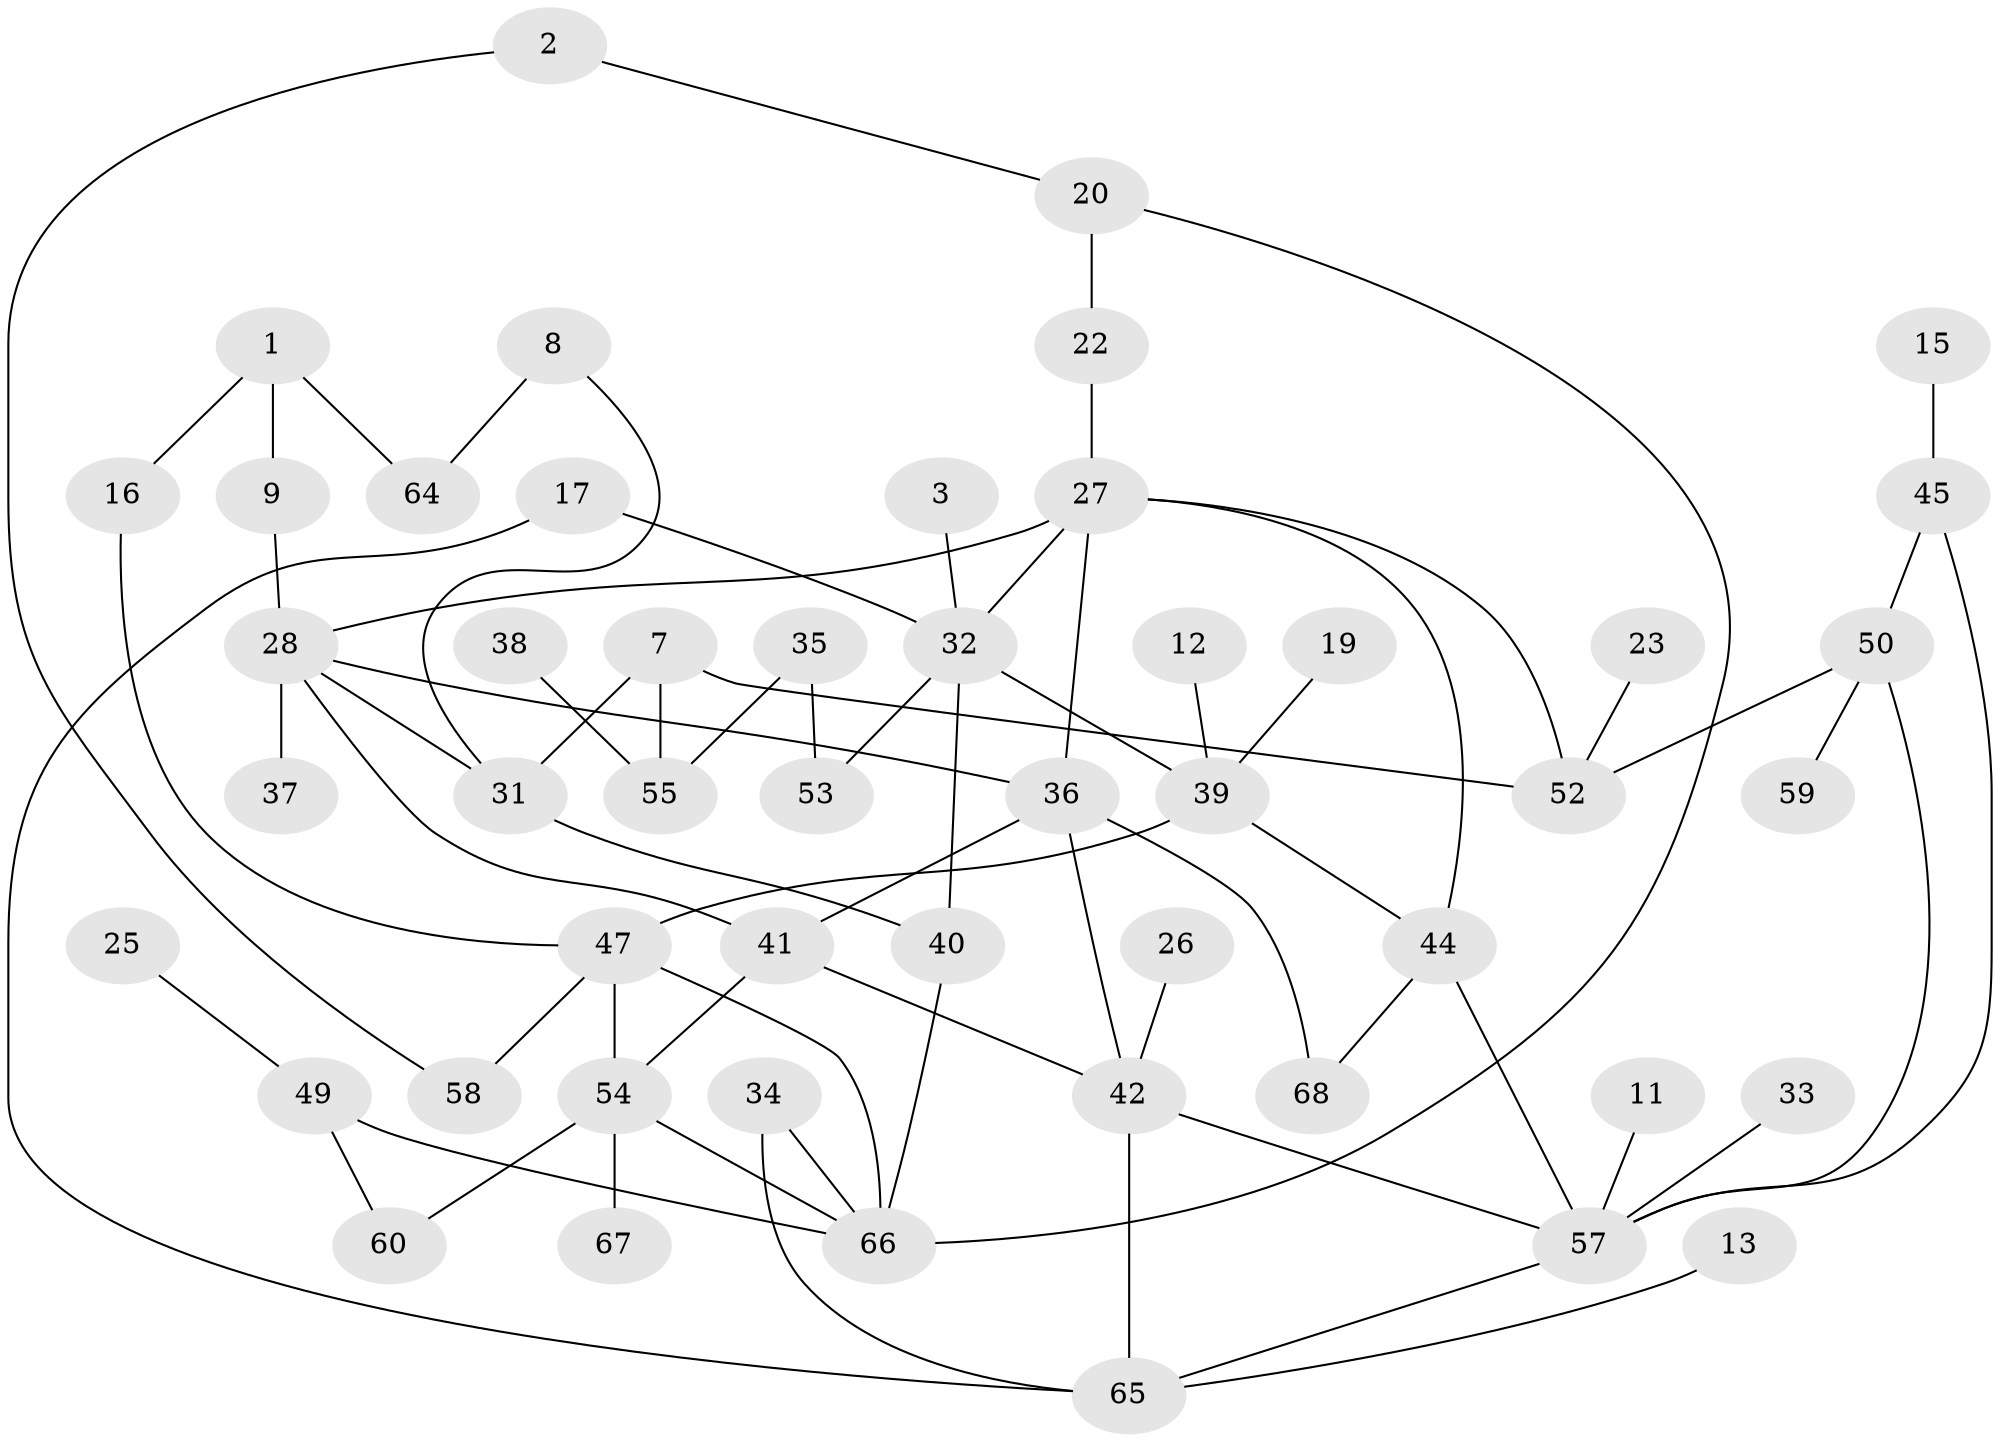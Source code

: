 // original degree distribution, {3: 0.25, 6: 0.007352941176470588, 2: 0.23529411764705882, 1: 0.25735294117647056, 4: 0.11029411764705882, 0: 0.11764705882352941, 5: 0.022058823529411766}
// Generated by graph-tools (version 1.1) at 2025/49/03/09/25 03:49:08]
// undirected, 50 vertices, 71 edges
graph export_dot {
graph [start="1"]
  node [color=gray90,style=filled];
  1;
  2;
  3;
  7;
  8;
  9;
  11;
  12;
  13;
  15;
  16;
  17;
  19;
  20;
  22;
  23;
  25;
  26;
  27;
  28;
  31;
  32;
  33;
  34;
  35;
  36;
  37;
  38;
  39;
  40;
  41;
  42;
  44;
  45;
  47;
  49;
  50;
  52;
  53;
  54;
  55;
  57;
  58;
  59;
  60;
  64;
  65;
  66;
  67;
  68;
  1 -- 9 [weight=1.0];
  1 -- 16 [weight=1.0];
  1 -- 64 [weight=1.0];
  2 -- 20 [weight=1.0];
  2 -- 58 [weight=1.0];
  3 -- 32 [weight=1.0];
  7 -- 31 [weight=1.0];
  7 -- 52 [weight=1.0];
  7 -- 55 [weight=1.0];
  8 -- 31 [weight=1.0];
  8 -- 64 [weight=1.0];
  9 -- 28 [weight=2.0];
  11 -- 57 [weight=1.0];
  12 -- 39 [weight=1.0];
  13 -- 65 [weight=1.0];
  15 -- 45 [weight=1.0];
  16 -- 47 [weight=1.0];
  17 -- 32 [weight=1.0];
  17 -- 65 [weight=1.0];
  19 -- 39 [weight=1.0];
  20 -- 22 [weight=1.0];
  20 -- 66 [weight=1.0];
  22 -- 27 [weight=1.0];
  23 -- 52 [weight=1.0];
  25 -- 49 [weight=1.0];
  26 -- 42 [weight=1.0];
  27 -- 28 [weight=1.0];
  27 -- 32 [weight=1.0];
  27 -- 36 [weight=1.0];
  27 -- 44 [weight=1.0];
  27 -- 52 [weight=1.0];
  28 -- 31 [weight=1.0];
  28 -- 36 [weight=1.0];
  28 -- 37 [weight=1.0];
  28 -- 41 [weight=1.0];
  31 -- 40 [weight=1.0];
  32 -- 39 [weight=1.0];
  32 -- 40 [weight=1.0];
  32 -- 53 [weight=1.0];
  33 -- 57 [weight=1.0];
  34 -- 65 [weight=1.0];
  34 -- 66 [weight=1.0];
  35 -- 53 [weight=1.0];
  35 -- 55 [weight=1.0];
  36 -- 41 [weight=1.0];
  36 -- 42 [weight=1.0];
  36 -- 68 [weight=1.0];
  38 -- 55 [weight=1.0];
  39 -- 44 [weight=1.0];
  39 -- 47 [weight=1.0];
  40 -- 66 [weight=1.0];
  41 -- 42 [weight=1.0];
  41 -- 54 [weight=1.0];
  42 -- 57 [weight=1.0];
  42 -- 65 [weight=1.0];
  44 -- 57 [weight=1.0];
  44 -- 68 [weight=1.0];
  45 -- 50 [weight=1.0];
  45 -- 57 [weight=1.0];
  47 -- 54 [weight=1.0];
  47 -- 58 [weight=1.0];
  47 -- 66 [weight=1.0];
  49 -- 60 [weight=1.0];
  49 -- 66 [weight=1.0];
  50 -- 52 [weight=1.0];
  50 -- 57 [weight=1.0];
  50 -- 59 [weight=1.0];
  54 -- 60 [weight=1.0];
  54 -- 66 [weight=1.0];
  54 -- 67 [weight=1.0];
  57 -- 65 [weight=1.0];
}
